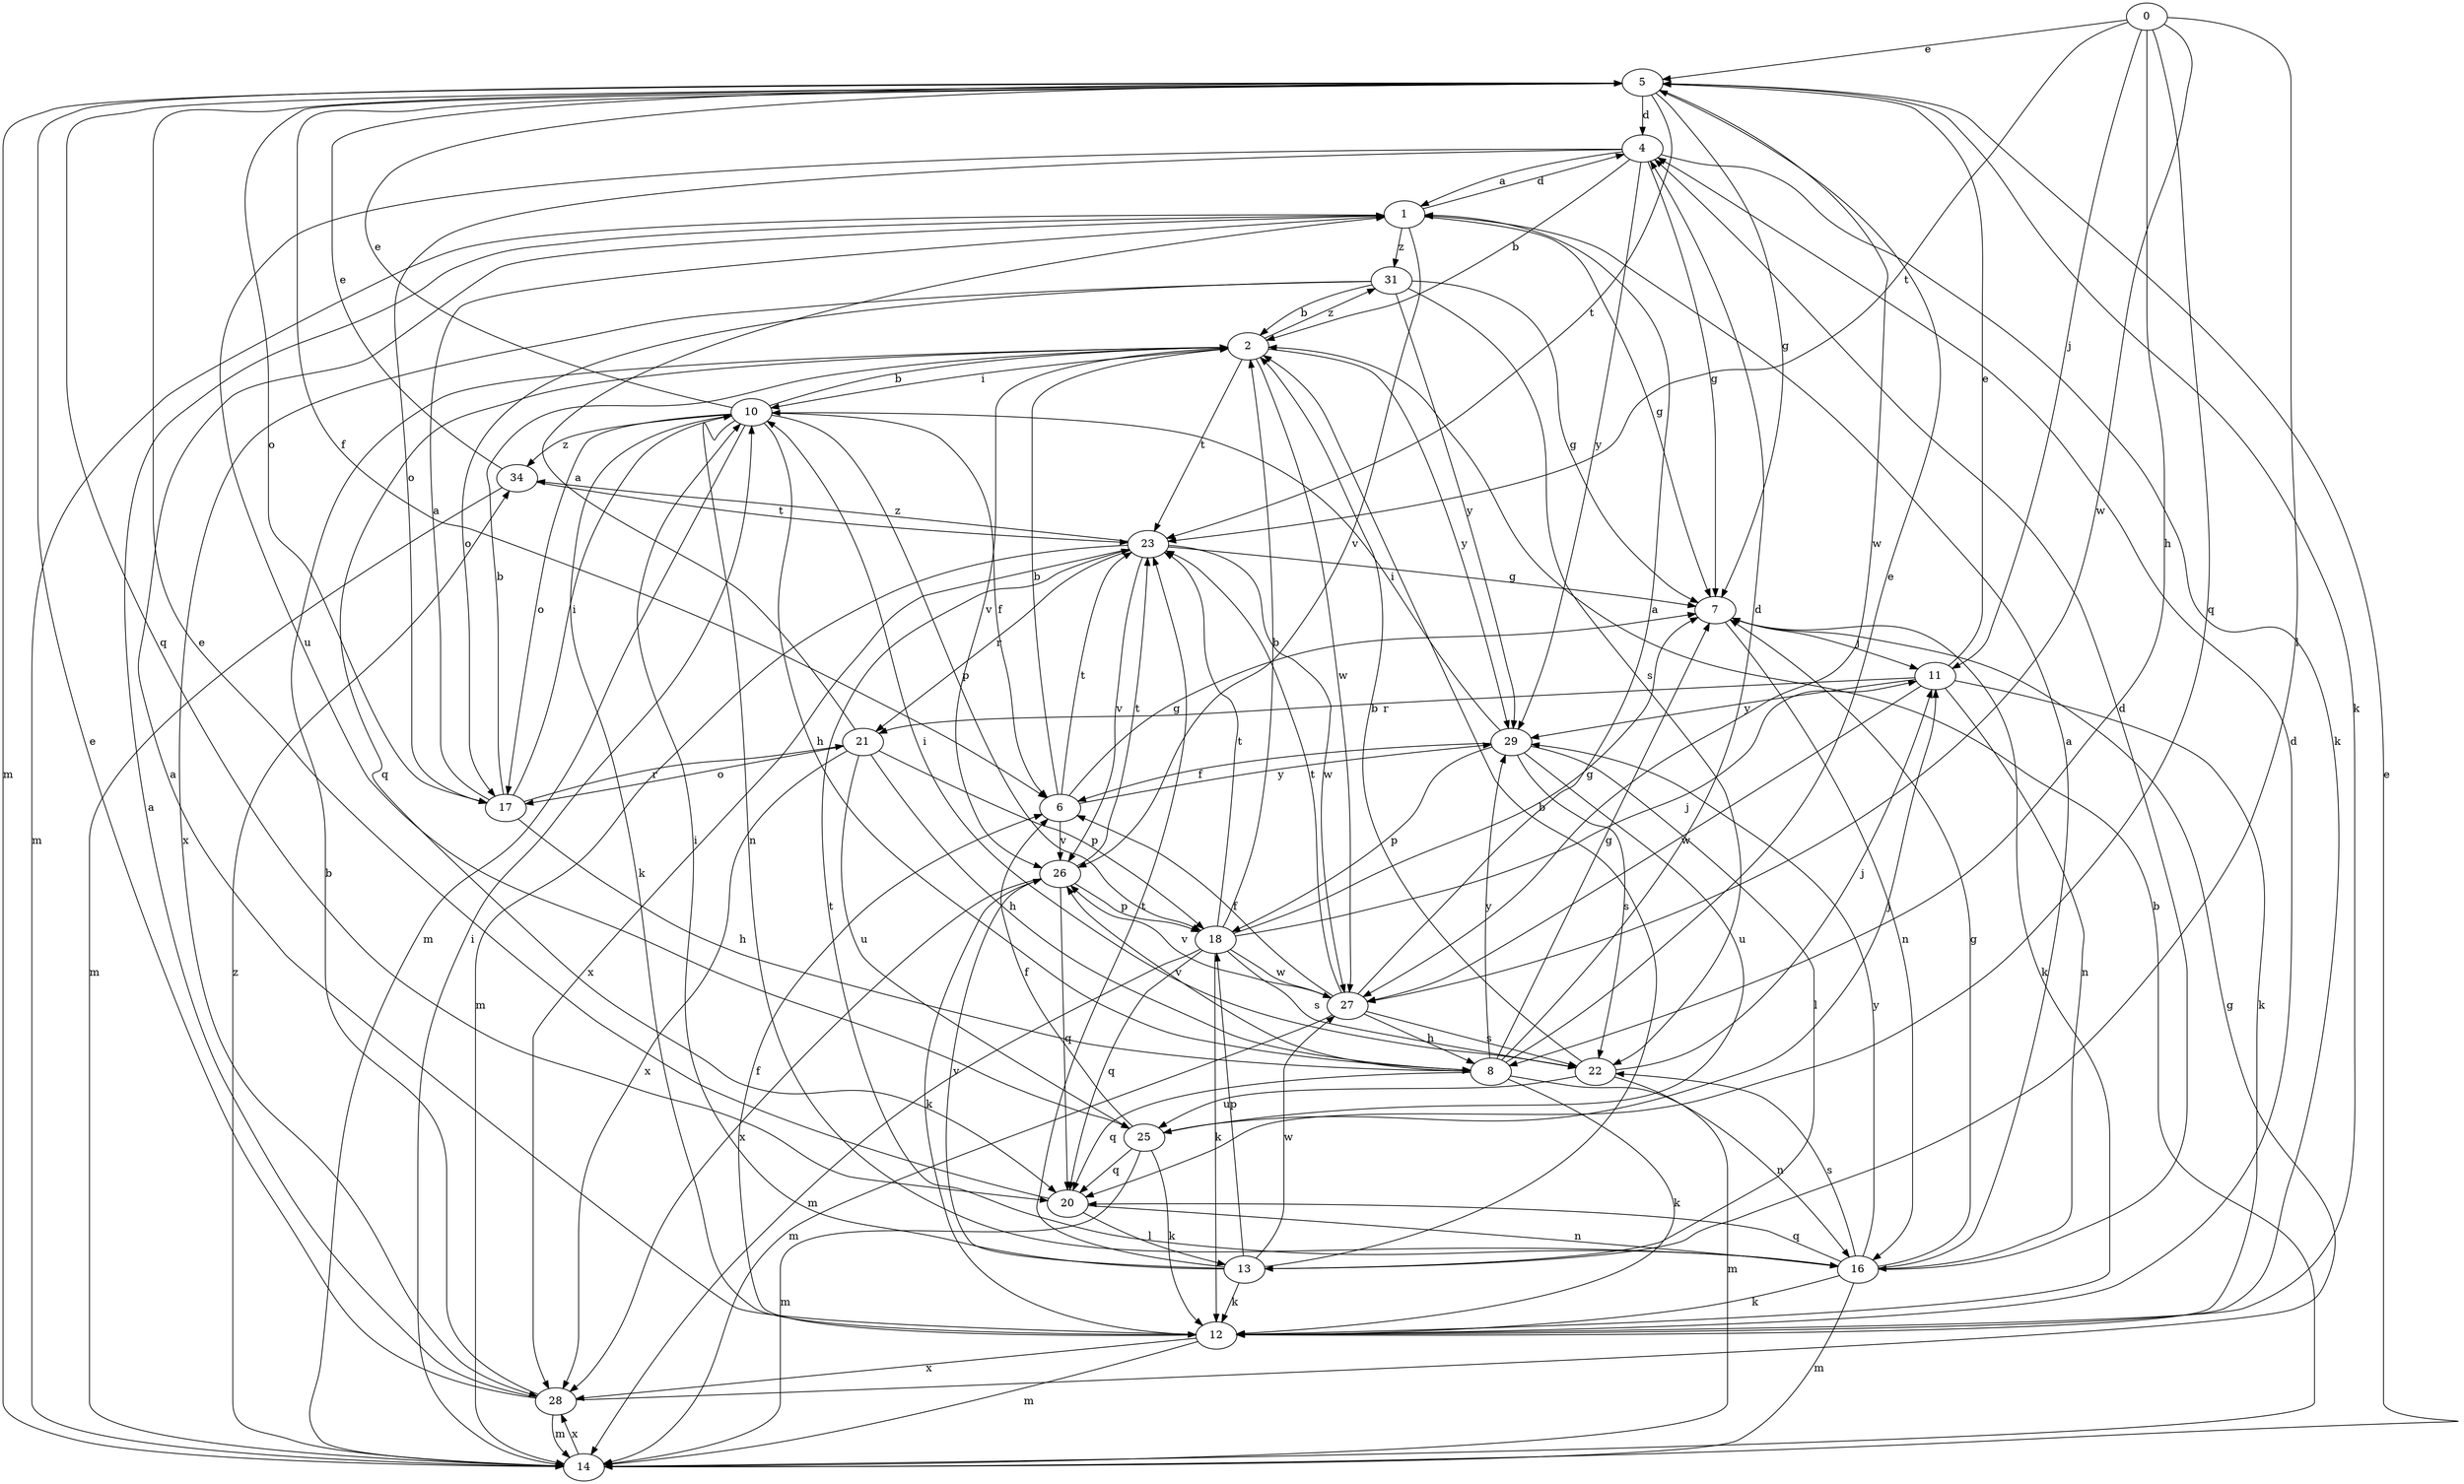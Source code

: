strict digraph  {
0;
1;
2;
4;
5;
6;
7;
8;
10;
11;
12;
13;
14;
16;
17;
18;
20;
21;
22;
23;
25;
26;
27;
28;
29;
31;
34;
0 -> 5  [label=e];
0 -> 8  [label=h];
0 -> 11  [label=j];
0 -> 13  [label=l];
0 -> 20  [label=q];
0 -> 23  [label=t];
0 -> 27  [label=w];
1 -> 4  [label=d];
1 -> 7  [label=g];
1 -> 14  [label=m];
1 -> 26  [label=v];
1 -> 31  [label=z];
2 -> 10  [label=i];
2 -> 20  [label=q];
2 -> 23  [label=t];
2 -> 26  [label=v];
2 -> 27  [label=w];
2 -> 29  [label=y];
2 -> 31  [label=z];
4 -> 1  [label=a];
4 -> 2  [label=b];
4 -> 7  [label=g];
4 -> 12  [label=k];
4 -> 17  [label=o];
4 -> 25  [label=u];
4 -> 29  [label=y];
5 -> 4  [label=d];
5 -> 6  [label=f];
5 -> 7  [label=g];
5 -> 12  [label=k];
5 -> 14  [label=m];
5 -> 17  [label=o];
5 -> 20  [label=q];
5 -> 23  [label=t];
5 -> 27  [label=w];
6 -> 2  [label=b];
6 -> 7  [label=g];
6 -> 23  [label=t];
6 -> 26  [label=v];
6 -> 29  [label=y];
7 -> 11  [label=j];
7 -> 12  [label=k];
7 -> 16  [label=n];
8 -> 4  [label=d];
8 -> 5  [label=e];
8 -> 7  [label=g];
8 -> 12  [label=k];
8 -> 16  [label=n];
8 -> 20  [label=q];
8 -> 26  [label=v];
8 -> 29  [label=y];
10 -> 2  [label=b];
10 -> 5  [label=e];
10 -> 6  [label=f];
10 -> 8  [label=h];
10 -> 12  [label=k];
10 -> 14  [label=m];
10 -> 16  [label=n];
10 -> 17  [label=o];
10 -> 18  [label=p];
10 -> 34  [label=z];
11 -> 5  [label=e];
11 -> 12  [label=k];
11 -> 16  [label=n];
11 -> 21  [label=r];
11 -> 27  [label=w];
11 -> 29  [label=y];
12 -> 1  [label=a];
12 -> 4  [label=d];
12 -> 6  [label=f];
12 -> 14  [label=m];
12 -> 28  [label=x];
13 -> 2  [label=b];
13 -> 10  [label=i];
13 -> 12  [label=k];
13 -> 18  [label=p];
13 -> 23  [label=t];
13 -> 26  [label=v];
13 -> 27  [label=w];
14 -> 2  [label=b];
14 -> 5  [label=e];
14 -> 10  [label=i];
14 -> 28  [label=x];
14 -> 34  [label=z];
16 -> 1  [label=a];
16 -> 4  [label=d];
16 -> 7  [label=g];
16 -> 12  [label=k];
16 -> 14  [label=m];
16 -> 20  [label=q];
16 -> 22  [label=s];
16 -> 23  [label=t];
16 -> 29  [label=y];
17 -> 1  [label=a];
17 -> 2  [label=b];
17 -> 8  [label=h];
17 -> 10  [label=i];
17 -> 21  [label=r];
18 -> 2  [label=b];
18 -> 7  [label=g];
18 -> 11  [label=j];
18 -> 12  [label=k];
18 -> 14  [label=m];
18 -> 20  [label=q];
18 -> 22  [label=s];
18 -> 23  [label=t];
18 -> 27  [label=w];
20 -> 5  [label=e];
20 -> 13  [label=l];
20 -> 16  [label=n];
21 -> 1  [label=a];
21 -> 8  [label=h];
21 -> 17  [label=o];
21 -> 18  [label=p];
21 -> 25  [label=u];
21 -> 28  [label=x];
22 -> 2  [label=b];
22 -> 10  [label=i];
22 -> 11  [label=j];
22 -> 14  [label=m];
22 -> 25  [label=u];
23 -> 7  [label=g];
23 -> 14  [label=m];
23 -> 21  [label=r];
23 -> 26  [label=v];
23 -> 27  [label=w];
23 -> 28  [label=x];
23 -> 34  [label=z];
25 -> 6  [label=f];
25 -> 11  [label=j];
25 -> 12  [label=k];
25 -> 14  [label=m];
25 -> 20  [label=q];
26 -> 12  [label=k];
26 -> 18  [label=p];
26 -> 20  [label=q];
26 -> 23  [label=t];
26 -> 28  [label=x];
27 -> 1  [label=a];
27 -> 6  [label=f];
27 -> 8  [label=h];
27 -> 14  [label=m];
27 -> 22  [label=s];
27 -> 23  [label=t];
27 -> 26  [label=v];
28 -> 1  [label=a];
28 -> 2  [label=b];
28 -> 5  [label=e];
28 -> 7  [label=g];
28 -> 14  [label=m];
29 -> 6  [label=f];
29 -> 10  [label=i];
29 -> 13  [label=l];
29 -> 18  [label=p];
29 -> 22  [label=s];
29 -> 25  [label=u];
31 -> 2  [label=b];
31 -> 7  [label=g];
31 -> 17  [label=o];
31 -> 22  [label=s];
31 -> 28  [label=x];
31 -> 29  [label=y];
34 -> 5  [label=e];
34 -> 14  [label=m];
34 -> 23  [label=t];
}
